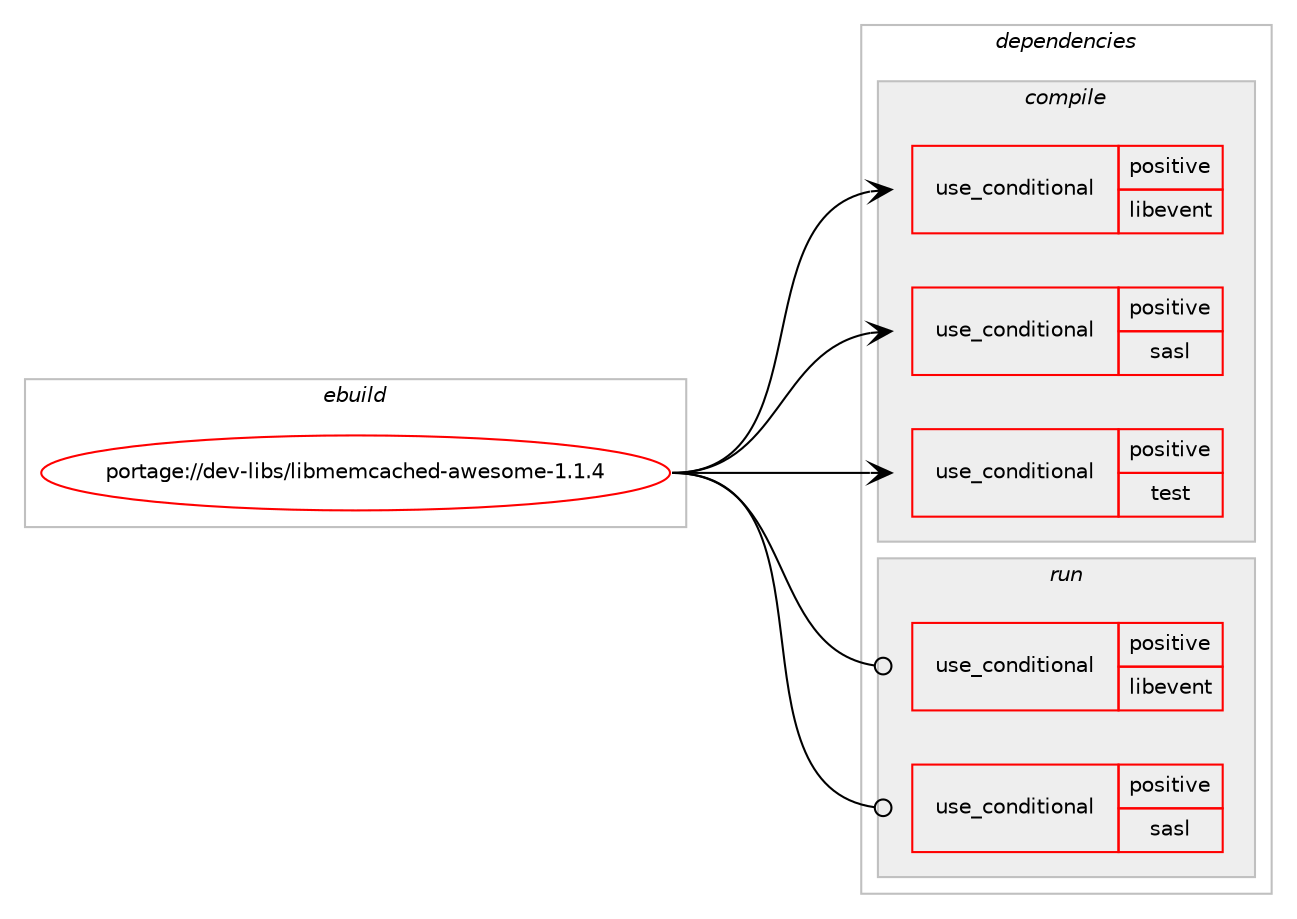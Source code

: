 digraph prolog {

# *************
# Graph options
# *************

newrank=true;
concentrate=true;
compound=true;
graph [rankdir=LR,fontname=Helvetica,fontsize=10,ranksep=1.5];#, ranksep=2.5, nodesep=0.2];
edge  [arrowhead=vee];
node  [fontname=Helvetica,fontsize=10];

# **********
# The ebuild
# **********

subgraph cluster_leftcol {
color=gray;
rank=same;
label=<<i>ebuild</i>>;
id [label="portage://dev-libs/libmemcached-awesome-1.1.4", color=red, width=4, href="../dev-libs/libmemcached-awesome-1.1.4.svg"];
}

# ****************
# The dependencies
# ****************

subgraph cluster_midcol {
color=gray;
label=<<i>dependencies</i>>;
subgraph cluster_compile {
fillcolor="#eeeeee";
style=filled;
label=<<i>compile</i>>;
subgraph cond26209 {
dependency56054 [label=<<TABLE BORDER="0" CELLBORDER="1" CELLSPACING="0" CELLPADDING="4"><TR><TD ROWSPAN="3" CELLPADDING="10">use_conditional</TD></TR><TR><TD>positive</TD></TR><TR><TD>libevent</TD></TR></TABLE>>, shape=none, color=red];
# *** BEGIN UNKNOWN DEPENDENCY TYPE (TODO) ***
# dependency56054 -> package_dependency(portage://dev-libs/libmemcached-awesome-1.1.4,install,no,dev-libs,libevent,none,[,,],any_same_slot,[])
# *** END UNKNOWN DEPENDENCY TYPE (TODO) ***

}
id:e -> dependency56054:w [weight=20,style="solid",arrowhead="vee"];
subgraph cond26210 {
dependency56055 [label=<<TABLE BORDER="0" CELLBORDER="1" CELLSPACING="0" CELLPADDING="4"><TR><TD ROWSPAN="3" CELLPADDING="10">use_conditional</TD></TR><TR><TD>positive</TD></TR><TR><TD>sasl</TD></TR></TABLE>>, shape=none, color=red];
# *** BEGIN UNKNOWN DEPENDENCY TYPE (TODO) ***
# dependency56055 -> package_dependency(portage://dev-libs/libmemcached-awesome-1.1.4,install,no,dev-libs,cyrus-sasl,none,[,,],[slot(2)],[])
# *** END UNKNOWN DEPENDENCY TYPE (TODO) ***

}
id:e -> dependency56055:w [weight=20,style="solid",arrowhead="vee"];
subgraph cond26211 {
dependency56056 [label=<<TABLE BORDER="0" CELLBORDER="1" CELLSPACING="0" CELLPADDING="4"><TR><TD ROWSPAN="3" CELLPADDING="10">use_conditional</TD></TR><TR><TD>positive</TD></TR><TR><TD>test</TD></TR></TABLE>>, shape=none, color=red];
# *** BEGIN UNKNOWN DEPENDENCY TYPE (TODO) ***
# dependency56056 -> package_dependency(portage://dev-libs/libmemcached-awesome-1.1.4,install,no,net-misc,memcached,none,[,,],[],[])
# *** END UNKNOWN DEPENDENCY TYPE (TODO) ***

}
id:e -> dependency56056:w [weight=20,style="solid",arrowhead="vee"];
# *** BEGIN UNKNOWN DEPENDENCY TYPE (TODO) ***
# id -> package_dependency(portage://dev-libs/libmemcached-awesome-1.1.4,install,weak,app-forensics,memdump,none,[,,],[],[])
# *** END UNKNOWN DEPENDENCY TYPE (TODO) ***

# *** BEGIN UNKNOWN DEPENDENCY TYPE (TODO) ***
# id -> package_dependency(portage://dev-libs/libmemcached-awesome-1.1.4,install,weak,dev-libs,libmemcached,none,[,,],[],[])
# *** END UNKNOWN DEPENDENCY TYPE (TODO) ***

}
subgraph cluster_compileandrun {
fillcolor="#eeeeee";
style=filled;
label=<<i>compile and run</i>>;
}
subgraph cluster_run {
fillcolor="#eeeeee";
style=filled;
label=<<i>run</i>>;
subgraph cond26212 {
dependency56057 [label=<<TABLE BORDER="0" CELLBORDER="1" CELLSPACING="0" CELLPADDING="4"><TR><TD ROWSPAN="3" CELLPADDING="10">use_conditional</TD></TR><TR><TD>positive</TD></TR><TR><TD>libevent</TD></TR></TABLE>>, shape=none, color=red];
# *** BEGIN UNKNOWN DEPENDENCY TYPE (TODO) ***
# dependency56057 -> package_dependency(portage://dev-libs/libmemcached-awesome-1.1.4,run,no,dev-libs,libevent,none,[,,],any_same_slot,[])
# *** END UNKNOWN DEPENDENCY TYPE (TODO) ***

}
id:e -> dependency56057:w [weight=20,style="solid",arrowhead="odot"];
subgraph cond26213 {
dependency56058 [label=<<TABLE BORDER="0" CELLBORDER="1" CELLSPACING="0" CELLPADDING="4"><TR><TD ROWSPAN="3" CELLPADDING="10">use_conditional</TD></TR><TR><TD>positive</TD></TR><TR><TD>sasl</TD></TR></TABLE>>, shape=none, color=red];
# *** BEGIN UNKNOWN DEPENDENCY TYPE (TODO) ***
# dependency56058 -> package_dependency(portage://dev-libs/libmemcached-awesome-1.1.4,run,no,dev-libs,cyrus-sasl,none,[,,],[slot(2)],[])
# *** END UNKNOWN DEPENDENCY TYPE (TODO) ***

}
id:e -> dependency56058:w [weight=20,style="solid",arrowhead="odot"];
# *** BEGIN UNKNOWN DEPENDENCY TYPE (TODO) ***
# id -> package_dependency(portage://dev-libs/libmemcached-awesome-1.1.4,run,weak,app-forensics,memdump,none,[,,],[],[])
# *** END UNKNOWN DEPENDENCY TYPE (TODO) ***

# *** BEGIN UNKNOWN DEPENDENCY TYPE (TODO) ***
# id -> package_dependency(portage://dev-libs/libmemcached-awesome-1.1.4,run,weak,dev-libs,libmemcached,none,[,,],[],[])
# *** END UNKNOWN DEPENDENCY TYPE (TODO) ***

}
}

# **************
# The candidates
# **************

subgraph cluster_choices {
rank=same;
color=gray;
label=<<i>candidates</i>>;

}

}
